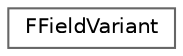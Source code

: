 digraph "Graphical Class Hierarchy"
{
 // INTERACTIVE_SVG=YES
 // LATEX_PDF_SIZE
  bgcolor="transparent";
  edge [fontname=Helvetica,fontsize=10,labelfontname=Helvetica,labelfontsize=10];
  node [fontname=Helvetica,fontsize=10,shape=box,height=0.2,width=0.4];
  rankdir="LR";
  Node0 [id="Node000000",label="FFieldVariant",height=0.2,width=0.4,color="grey40", fillcolor="white", style="filled",URL="$d7/d01/classFFieldVariant.html",tooltip="Special container that can hold either UObject or FField."];
}
